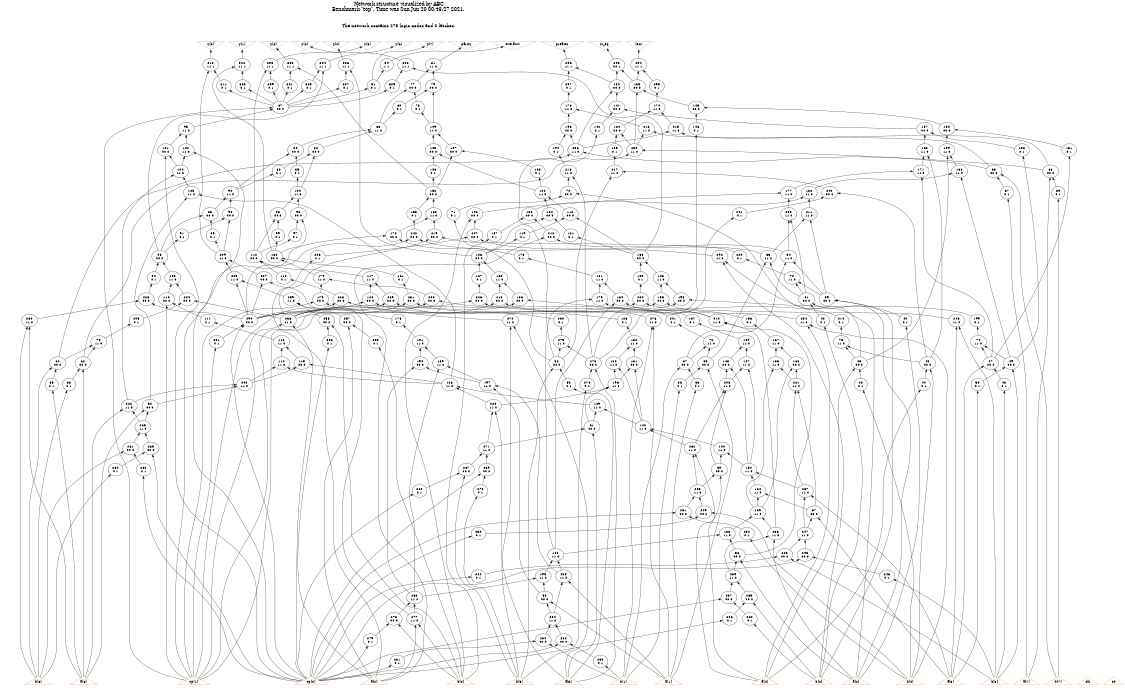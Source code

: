 # Network structure generated by ABC

digraph network {
size = "7.5,10";
center = true;
edge [dir = back];

{
  node [shape = plaintext];
  edge [style = invis];
  LevelTitle1 [label=""];
  LevelTitle2 [label=""];
  Level30 [label = ""];
  Level29 [label = ""];
  Level28 [label = ""];
  Level27 [label = ""];
  Level26 [label = ""];
  Level25 [label = ""];
  Level24 [label = ""];
  Level23 [label = ""];
  Level22 [label = ""];
  Level21 [label = ""];
  Level20 [label = ""];
  Level19 [label = ""];
  Level18 [label = ""];
  Level17 [label = ""];
  Level16 [label = ""];
  Level15 [label = ""];
  Level14 [label = ""];
  Level13 [label = ""];
  Level12 [label = ""];
  Level11 [label = ""];
  Level10 [label = ""];
  Level9 [label = ""];
  Level8 [label = ""];
  Level7 [label = ""];
  Level6 [label = ""];
  Level5 [label = ""];
  Level4 [label = ""];
  Level3 [label = ""];
  Level2 [label = ""];
  Level1 [label = ""];
  Level0 [label = ""];
  LevelTitle1 ->  LevelTitle2 ->  Level30 ->  Level29 ->  Level28 ->  Level27 ->  Level26 ->  Level25 ->  Level24 ->  Level23 ->  Level22 ->  Level21 ->  Level20 ->  Level19 ->  Level18 ->  Level17 ->  Level16 ->  Level15 ->  Level14 ->  Level13 ->  Level12 ->  Level11 ->  Level10 ->  Level9 ->  Level8 ->  Level7 ->  Level6 ->  Level5 ->  Level4 ->  Level3 ->  Level2 ->  Level1 ->  Level0;
}

{
  rank = same;
  LevelTitle1;
  title1 [shape=plaintext,
          fontsize=20,
          fontname = "Times-Roman",
          label="Network structure visualized by ABC\nBenchmark \"top\". Time was Sun Jun 20 00:43:27 2021. "
         ];
}

{
  rank = same;
  LevelTitle2;
  title2 [shape=plaintext,
          fontsize=18,
          fontname = "Times-Roman",
          label="The network contains 278 logic nodes and 0 latches.\n"
         ];
}

{
  rank = same;
  Level30;
  Node21 [label = "y[0]", shape = invtriangle, color = coral, fillcolor = coral];
  Node22 [label = "y[1]", shape = invtriangle, color = coral, fillcolor = coral];
  Node23 [label = "y[2]", shape = invtriangle, color = coral, fillcolor = coral];
  Node24 [label = "y[3]", shape = invtriangle, color = coral, fillcolor = coral];
  Node25 [label = "y[4]", shape = invtriangle, color = coral, fillcolor = coral];
  Node26 [label = "y[5]", shape = invtriangle, color = coral, fillcolor = coral];
  Node27 [label = "y[6]", shape = invtriangle, color = coral, fillcolor = coral];
  Node28 [label = "y[7]", shape = invtriangle, color = coral, fillcolor = coral];
  Node29 [label = "parity", shape = invtriangle, color = coral, fillcolor = coral];
  Node30 [label = "overflow", shape = invtriangle, color = coral, fillcolor = coral];
  Node31 [label = "greater", shape = invtriangle, color = coral, fillcolor = coral];
  Node32 [label = "is_eq", shape = invtriangle, color = coral, fillcolor = coral];
  Node33 [label = "less", shape = invtriangle, color = coral, fillcolor = coral];
}

{
  rank = same;
  Level29;
  Node34 [label = "34\n1 1", shape = ellipse];
  Node81 [label = "81\n11 0", shape = ellipse];
  Node293 [label = "293\n00 1", shape = ellipse];
  Node294 [label = "294\n11 1", shape = ellipse];
  Node296 [label = "296\n11 1", shape = ellipse];
  Node298 [label = "298\n11 1", shape = ellipse];
  Node300 [label = "300\n11 1", shape = ellipse];
  Node302 [label = "302\n11 1", shape = ellipse];
  Node304 [label = "304\n11 1", shape = ellipse];
  Node306 [label = "306\n11 1", shape = ellipse];
  Node308 [label = "308\n11 1", shape = ellipse];
  Node310 [label = "310\n11 1", shape = ellipse];
}

{
  rank = same;
  Level28;
  Node51 [label = "51\n0 1", shape = ellipse];
  Node77 [label = "77\n00 0", shape = ellipse];
  Node79 [label = "79\n00 0", shape = ellipse];
  Node134 [label = "134\n00 0", shape = ellipse];
  Node135 [label = "135\n00 0", shape = ellipse];
  Node295 [label = "295\n0 1", shape = ellipse];
  Node297 [label = "297\n0 1", shape = ellipse];
  Node299 [label = "299\n0 1", shape = ellipse];
  Node301 [label = "301\n0 1", shape = ellipse];
  Node303 [label = "303\n0 1", shape = ellipse];
  Node305 [label = "305\n0 1", shape = ellipse];
  Node307 [label = "307\n0 1", shape = ellipse];
  Node309 [label = "309\n0 1", shape = ellipse];
  Node311 [label = "311\n0 1", shape = ellipse];
}

{
  rank = same;
  Level27;
  Node78 [label = "78\n0 1", shape = ellipse];
  Node80 [label = "80\n0 1", shape = ellipse];
  Node87 [label = "87\n00 0", shape = ellipse];
  Node141 [label = "141\n00 0", shape = ellipse];
  Node145 [label = "145\n00 0", shape = ellipse];
  Node174 [label = "174\n11 0", shape = ellipse];
  Node178 [label = "178\n11 0", shape = ellipse];
}

{
  rank = same;
  Level26;
  Node86 [label = "86\n11 0", shape = ellipse];
  Node95 [label = "95\n11 0", shape = ellipse];
  Node109 [label = "109\n11 0", shape = ellipse];
  Node142 [label = "142\n0 1", shape = ellipse];
  Node146 [label = "146\n0 1", shape = ellipse];
  Node150 [label = "150\n00 0", shape = ellipse];
  Node157 [label = "157\n00 0", shape = ellipse];
  Node184 [label = "184\n00 0", shape = ellipse];
  Node193 [label = "193\n00 0", shape = ellipse];
  Node215 [label = "215\n11 0", shape = ellipse];
  Node216 [label = "216\n11 0", shape = ellipse];
}

{
  rank = same;
  Level25;
  Node82 [label = "82\n00 0", shape = ellipse];
  Node84 [label = "84\n00 0", shape = ellipse];
  Node101 [label = "101\n00 0", shape = ellipse];
  Node102 [label = "102\n11 0", shape = ellipse];
  Node105 [label = "105\n00 0", shape = ellipse];
  Node107 [label = "107\n00 0", shape = ellipse];
  Node151 [label = "151\n0 1", shape = ellipse];
  Node158 [label = "158\n0 1", shape = ellipse];
  Node159 [label = "159\n11 0", shape = ellipse];
  Node163 [label = "163\n11 0", shape = ellipse];
  Node185 [label = "185\n0 1", shape = ellipse];
  Node194 [label = "194\n0 1", shape = ellipse];
  Node236 [label = "236\n11 0", shape = ellipse];
  Node239 [label = "239\n11 0", shape = ellipse];
}

{
  rank = same;
  Level24;
  Node66 [label = "66\n00 0", shape = ellipse];
  Node68 [label = "68\n00 0", shape = ellipse];
  Node83 [label = "83\n0 1", shape = ellipse];
  Node85 [label = "85\n0 1", shape = ellipse];
  Node104 [label = "104\n11 0", shape = ellipse];
  Node106 [label = "106\n0 1", shape = ellipse];
  Node108 [label = "108\n0 1", shape = ellipse];
  Node168 [label = "168\n11 0", shape = ellipse];
  Node171 [label = "171\n11 0", shape = ellipse];
  Node217 [label = "217\n11 0", shape = ellipse];
  Node218 [label = "218\n11 0", shape = ellipse];
}

{
  rank = same;
  Level23;
  Node67 [label = "67\n0 1", shape = ellipse];
  Node69 [label = "69\n0 1", shape = ellipse];
  Node70 [label = "70\n00 0", shape = ellipse];
  Node92 [label = "92\n11 0", shape = ellipse];
  Node100 [label = "100\n11 0", shape = ellipse];
  Node122 [label = "122\n11 0", shape = ellipse];
  Node123 [label = "123\n11 0", shape = ellipse];
  Node152 [label = "152\n00 0", shape = ellipse];
  Node177 [label = "177\n11 0", shape = ellipse];
  Node182 [label = "182\n11 0", shape = ellipse];
  Node240 [label = "240\n00 0", shape = ellipse];
}

{
  rank = same;
  Level22;
  Node71 [label = "71\n0 1", shape = ellipse];
  Node88 [label = "88\n00 0", shape = ellipse];
  Node90 [label = "90\n00 0", shape = ellipse];
  Node96 [label = "96\n00 0", shape = ellipse];
  Node98 [label = "98\n00 0", shape = ellipse];
  Node118 [label = "118\n00 0", shape = ellipse];
  Node120 [label = "120\n00 0", shape = ellipse];
  Node153 [label = "153\n0 1", shape = ellipse];
  Node162 [label = "162\n11 0", shape = ellipse];
  Node186 [label = "186\n00 0", shape = ellipse];
  Node192 [label = "192\n00 0", shape = ellipse];
  Node203 [label = "203\n11 0", shape = ellipse];
  Node211 [label = "211\n11 0", shape = ellipse];
  Node241 [label = "241\n0 1", shape = ellipse];
}

{
  rank = same;
  Level21;
  Node89 [label = "89\n0 1", shape = ellipse];
  Node91 [label = "91\n0 1", shape = ellipse];
  Node97 [label = "97\n0 1", shape = ellipse];
  Node99 [label = "99\n0 1", shape = ellipse];
  Node119 [label = "119\n0 1", shape = ellipse];
  Node121 [label = "121\n0 1", shape = ellipse];
  Node172 [label = "172\n00 0", shape = ellipse];
  Node187 [label = "187\n0 1", shape = ellipse];
  Node207 [label = "207\n00 0", shape = ellipse];
  Node212 [label = "212\n00 0", shape = ellipse];
  Node219 [label = "219\n00 0", shape = ellipse];
  Node242 [label = "242\n00 0", shape = ellipse];
}

{
  rank = same;
  Level20;
  Node54 [label = "54\n11 0", shape = ellipse];
  Node55 [label = "55\n11 0", shape = ellipse];
  Node93 [label = "93\n00 0", shape = ellipse];
  Node112 [label = "112\n00 0", shape = ellipse];
  Node126 [label = "126\n00 0", shape = ellipse];
  Node138 [label = "138\n00 0", shape = ellipse];
  Node160 [label = "160\n00 0", shape = ellipse];
  Node173 [label = "173\n0 1", shape = ellipse];
  Node208 [label = "208\n0 1", shape = ellipse];
  Node209 [label = "209\n11 0", shape = ellipse];
  Node220 [label = "220\n0 1", shape = ellipse];
  Node292 [label = "292\n11 0", shape = ellipse];
}

{
  rank = same;
  Level19;
  Node72 [label = "72\n11 0", shape = ellipse];
  Node94 [label = "94\n0 1", shape = ellipse];
  Node103 [label = "103\n11 0", shape = ellipse];
  Node113 [label = "113\n0 1", shape = ellipse];
  Node117 [label = "117\n11 0", shape = ellipse];
  Node127 [label = "127\n0 1", shape = ellipse];
  Node133 [label = "133\n11 0", shape = ellipse];
  Node139 [label = "139\n0 1", shape = ellipse];
  Node143 [label = "143\n11 0", shape = ellipse];
  Node161 [label = "161\n0 1", shape = ellipse];
  Node170 [label = "170\n11 0", shape = ellipse];
  Node181 [label = "181\n11 0", shape = ellipse];
  Node225 [label = "225\n11 0", shape = ellipse];
  Node227 [label = "227\n00 0", shape = ellipse];
}

{
  rank = same;
  Level18;
  Node39 [label = "39\n00 0", shape = ellipse];
  Node41 [label = "41\n00 0", shape = ellipse];
  Node110 [label = "110\n00 0", shape = ellipse];
  Node124 [label = "124\n00 0", shape = ellipse];
  Node136 [label = "136\n00 0", shape = ellipse];
  Node155 [label = "155\n00 0", shape = ellipse];
  Node175 [label = "175\n00 0", shape = ellipse];
  Node179 [label = "179\n11 0", shape = ellipse];
  Node180 [label = "180\n00 0", shape = ellipse];
  Node198 [label = "198\n00 0", shape = ellipse];
  Node200 [label = "200\n00 0", shape = ellipse];
  Node204 [label = "204\n00 0", shape = ellipse];
  Node213 [label = "213\n00 0", shape = ellipse];
  Node223 [label = "223\n00 0", shape = ellipse];
  Node226 [label = "226\n00 0", shape = ellipse];
  Node228 [label = "228\n00 0", shape = ellipse];
  Node229 [label = "229\n00 0", shape = ellipse];
  Node231 [label = "231\n00 0", shape = ellipse];
  Node234 [label = "234\n00 0", shape = ellipse];
  Node259 [label = "259\n11 0", shape = ellipse];
}

{
  rank = same;
  Level17;
  Node40 [label = "40\n0 1", shape = ellipse];
  Node42 [label = "42\n0 1", shape = ellipse];
  Node111 [label = "111\n0 1", shape = ellipse];
  Node125 [label = "125\n0 1", shape = ellipse];
  Node137 [label = "137\n0 1", shape = ellipse];
  Node156 [label = "156\n0 1", shape = ellipse];
  Node176 [label = "176\n0 1", shape = ellipse];
  Node199 [label = "199\n0 1", shape = ellipse];
  Node201 [label = "201\n0 1", shape = ellipse];
  Node205 [label = "205\n0 1", shape = ellipse];
  Node210 [label = "210\n11 0", shape = ellipse];
  Node214 [label = "214\n0 1", shape = ellipse];
  Node230 [label = "230\n0 1", shape = ellipse];
  Node248 [label = "248\n11 0", shape = ellipse];
  Node254 [label = "254\n11 0", shape = ellipse];
  Node255 [label = "255\n00 0", shape = ellipse];
  Node257 [label = "257\n00 0", shape = ellipse];
  Node260 [label = "260\n11 0", shape = ellipse];
  Node266 [label = "266\n11 0", shape = ellipse];
  Node272 [label = "272\n11 0", shape = ellipse];
  Node276 [label = "276\n11 0", shape = ellipse];
  Node290 [label = "290\n00 0", shape = ellipse];
}

{
  rank = same;
  Level16;
  Node73 [label = "73\n11 0", shape = ellipse];
  Node74 [label = "74\n11 0", shape = ellipse];
  Node75 [label = "75\n11 0", shape = ellipse];
  Node76 [label = "76\n11 0", shape = ellipse];
  Node116 [label = "116\n11 0", shape = ellipse];
  Node132 [label = "132\n11 0", shape = ellipse];
  Node149 [label = "149\n11 0", shape = ellipse];
  Node167 [label = "167\n11 0", shape = ellipse];
  Node191 [label = "191\n11 0", shape = ellipse];
  Node256 [label = "256\n0 1", shape = ellipse];
  Node258 [label = "258\n0 1", shape = ellipse];
  Node275 [label = "275\n11 0", shape = ellipse];
  Node291 [label = "291\n0 1", shape = ellipse];
}

{
  rank = same;
  Level15;
  Node35 [label = "35\n00 0", shape = ellipse];
  Node37 [label = "37\n00 0", shape = ellipse];
  Node43 [label = "43\n00 0", shape = ellipse];
  Node45 [label = "45\n00 0", shape = ellipse];
  Node47 [label = "47\n00 0", shape = ellipse];
  Node49 [label = "49\n00 0", shape = ellipse];
  Node52 [label = "52\n00 0", shape = ellipse];
  Node62 [label = "62\n00 0", shape = ellipse];
  Node64 [label = "64\n00 0", shape = ellipse];
  Node114 [label = "114\n11 0", shape = ellipse];
  Node115 [label = "115\n00 0", shape = ellipse];
  Node130 [label = "130\n11 0", shape = ellipse];
  Node131 [label = "131\n00 0", shape = ellipse];
  Node147 [label = "147\n11 0", shape = ellipse];
  Node148 [label = "148\n00 0", shape = ellipse];
  Node165 [label = "165\n11 0", shape = ellipse];
  Node166 [label = "166\n00 0", shape = ellipse];
  Node189 [label = "189\n11 0", shape = ellipse];
  Node190 [label = "190\n00 0", shape = ellipse];
  Node273 [label = "273\n00 0", shape = ellipse];
}

{
  rank = same;
  Level14;
  Node36 [label = "36\n0 1", shape = ellipse];
  Node38 [label = "38\n0 1", shape = ellipse];
  Node44 [label = "44\n0 1", shape = ellipse];
  Node46 [label = "46\n0 1", shape = ellipse];
  Node48 [label = "48\n0 1", shape = ellipse];
  Node50 [label = "50\n0 1", shape = ellipse];
  Node53 [label = "53\n0 1", shape = ellipse];
  Node63 [label = "63\n0 1", shape = ellipse];
  Node65 [label = "65\n0 1", shape = ellipse];
  Node128 [label = "128\n11 0", shape = ellipse];
  Node196 [label = "196\n11 0", shape = ellipse];
  Node197 [label = "197\n11 0", shape = ellipse];
  Node202 [label = "202\n11 0", shape = ellipse];
  Node206 [label = "206\n11 0", shape = ellipse];
  Node221 [label = "221\n11 0", shape = ellipse];
  Node274 [label = "274\n0 1", shape = ellipse];
}

{
  rank = same;
  Level13;
  Node60 [label = "60\n00 0", shape = ellipse];
  Node129 [label = "129\n11 0", shape = ellipse];
  Node222 [label = "222\n11 0", shape = ellipse];
  Node224 [label = "224\n11 0", shape = ellipse];
}

{
  rank = same;
  Level12;
  Node61 [label = "61\n00 0", shape = ellipse];
  Node140 [label = "140\n11 0", shape = ellipse];
  Node265 [label = "265\n11 0", shape = ellipse];
}

{
  rank = same;
  Level11;
  Node144 [label = "144\n11 0", shape = ellipse];
  Node232 [label = "232\n11 0", shape = ellipse];
  Node261 [label = "261\n00 0", shape = ellipse];
  Node263 [label = "263\n00 0", shape = ellipse];
  Node271 [label = "271\n11 0", shape = ellipse];
}

{
  rank = same;
  Level10;
  Node59 [label = "59\n00 0", shape = ellipse];
  Node154 [label = "154\n11 0", shape = ellipse];
  Node262 [label = "262\n0 1", shape = ellipse];
  Node264 [label = "264\n0 1", shape = ellipse];
  Node267 [label = "267\n00 0", shape = ellipse];
  Node269 [label = "269\n00 0", shape = ellipse];
}

{
  rank = same;
  Level9;
  Node164 [label = "164\n11 0", shape = ellipse];
  Node237 [label = "237\n11 0", shape = ellipse];
  Node253 [label = "253\n11 0", shape = ellipse];
  Node268 [label = "268\n0 1", shape = ellipse];
  Node270 [label = "270\n0 1", shape = ellipse];
}

{
  rank = same;
  Level8;
  Node57 [label = "57\n00 0", shape = ellipse];
  Node169 [label = "169\n11 0", shape = ellipse];
  Node249 [label = "249\n00 0", shape = ellipse];
  Node251 [label = "251\n00 0", shape = ellipse];
}

{
  rank = same;
  Level7;
  Node183 [label = "183\n11 0", shape = ellipse];
  Node238 [label = "238\n11 0", shape = ellipse];
  Node247 [label = "247\n11 0", shape = ellipse];
  Node250 [label = "250\n0 1", shape = ellipse];
  Node252 [label = "252\n0 1", shape = ellipse];
}

{
  rank = same;
  Level6;
  Node56 [label = "56\n00 0", shape = ellipse];
  Node188 [label = "188\n11 0", shape = ellipse];
  Node243 [label = "243\n00 0", shape = ellipse];
  Node245 [label = "245\n00 0", shape = ellipse];
}

{
  rank = same;
  Level5;
  Node195 [label = "195\n11 0", shape = ellipse];
  Node235 [label = "235\n11 0", shape = ellipse];
  Node244 [label = "244\n0 1", shape = ellipse];
  Node246 [label = "246\n0 1", shape = ellipse];
  Node289 [label = "289\n11 0", shape = ellipse];
}

{
  rank = same;
  Level4;
  Node58 [label = "58\n00 0", shape = ellipse];
  Node233 [label = "233\n11 0", shape = ellipse];
  Node285 [label = "285\n00 0", shape = ellipse];
  Node287 [label = "287\n00 0", shape = ellipse];
}

{
  rank = same;
  Level3;
  Node277 [label = "277\n11 0", shape = ellipse];
  Node278 [label = "278\n00 0", shape = ellipse];
  Node284 [label = "284\n11 0", shape = ellipse];
  Node286 [label = "286\n0 1", shape = ellipse];
  Node288 [label = "288\n0 1", shape = ellipse];
}

{
  rank = same;
  Level2;
  Node279 [label = "279\n0 1", shape = ellipse];
  Node280 [label = "280\n00 0", shape = ellipse];
  Node282 [label = "282\n00 0", shape = ellipse];
}

{
  rank = same;
  Level1;
  Node281 [label = "281\n0 1", shape = ellipse];
  Node283 [label = "283\n0 1", shape = ellipse];
}

{
  rank = same;
  Level0;
  Node1 [label = "clk", shape = triangle, color = coral, fillcolor = coral];
  Node2 [label = "oe", shape = triangle, color = coral, fillcolor = coral];
  Node3 [label = "a[0]", shape = triangle, color = coral, fillcolor = coral];
  Node4 [label = "a[1]", shape = triangle, color = coral, fillcolor = coral];
  Node5 [label = "a[2]", shape = triangle, color = coral, fillcolor = coral];
  Node6 [label = "a[3]", shape = triangle, color = coral, fillcolor = coral];
  Node7 [label = "a[4]", shape = triangle, color = coral, fillcolor = coral];
  Node8 [label = "a[5]", shape = triangle, color = coral, fillcolor = coral];
  Node9 [label = "a[6]", shape = triangle, color = coral, fillcolor = coral];
  Node10 [label = "a[7]", shape = triangle, color = coral, fillcolor = coral];
  Node11 [label = "b[0]", shape = triangle, color = coral, fillcolor = coral];
  Node12 [label = "b[1]", shape = triangle, color = coral, fillcolor = coral];
  Node13 [label = "b[2]", shape = triangle, color = coral, fillcolor = coral];
  Node14 [label = "b[3]", shape = triangle, color = coral, fillcolor = coral];
  Node15 [label = "b[4]", shape = triangle, color = coral, fillcolor = coral];
  Node16 [label = "b[5]", shape = triangle, color = coral, fillcolor = coral];
  Node17 [label = "b[6]", shape = triangle, color = coral, fillcolor = coral];
  Node18 [label = "b[7]", shape = triangle, color = coral, fillcolor = coral];
  Node19 [label = "op[0]", shape = triangle, color = coral, fillcolor = coral];
  Node20 [label = "op[1]", shape = triangle, color = coral, fillcolor = coral];
}

title1 -> title2 [style = invis];
title2 -> Node21 [style = invis];
title2 -> Node22 [style = invis];
title2 -> Node23 [style = invis];
title2 -> Node24 [style = invis];
title2 -> Node25 [style = invis];
title2 -> Node26 [style = invis];
title2 -> Node27 [style = invis];
title2 -> Node28 [style = invis];
title2 -> Node29 [style = invis];
title2 -> Node30 [style = invis];
title2 -> Node31 [style = invis];
title2 -> Node32 [style = invis];
title2 -> Node33 [style = invis];
Node21 -> Node22 [style = invis];
Node22 -> Node23 [style = invis];
Node23 -> Node24 [style = invis];
Node24 -> Node25 [style = invis];
Node25 -> Node26 [style = invis];
Node26 -> Node27 [style = invis];
Node27 -> Node28 [style = invis];
Node28 -> Node29 [style = invis];
Node29 -> Node30 [style = invis];
Node30 -> Node31 [style = invis];
Node31 -> Node32 [style = invis];
Node32 -> Node33 [style = invis];
Node21 -> Node310 [style = solid];
Node22 -> Node302 [style = solid];
Node23 -> Node300 [style = solid];
Node24 -> Node308 [style = solid];
Node25 -> Node306 [style = solid];
Node26 -> Node298 [style = solid];
Node27 -> Node304 [style = solid];
Node28 -> Node51 [style = solid];
Node29 -> Node81 [style = solid];
Node30 -> Node34 [style = solid];
Node31 -> Node296 [style = solid];
Node32 -> Node293 [style = solid];
Node33 -> Node294 [style = solid];
Node34 -> Node51 [style = solid];
Node35 -> Node36 [style = solid];
Node35 -> Node4 [style = solid];
Node36 -> Node12 [style = solid];
Node37 -> Node12 [style = solid];
Node37 -> Node38 [style = solid];
Node38 -> Node4 [style = solid];
Node39 -> Node13 [style = solid];
Node39 -> Node40 [style = solid];
Node40 -> Node5 [style = solid];
Node41 -> Node42 [style = solid];
Node41 -> Node5 [style = solid];
Node42 -> Node13 [style = solid];
Node43 -> Node15 [style = solid];
Node43 -> Node44 [style = solid];
Node44 -> Node7 [style = solid];
Node45 -> Node46 [style = solid];
Node45 -> Node7 [style = solid];
Node46 -> Node15 [style = solid];
Node47 -> Node48 [style = solid];
Node47 -> Node6 [style = solid];
Node48 -> Node14 [style = solid];
Node49 -> Node14 [style = solid];
Node49 -> Node50 [style = solid];
Node50 -> Node6 [style = solid];
Node51 -> Node87 [style = solid];
Node52 -> Node16 [style = solid];
Node52 -> Node53 [style = solid];
Node53 -> Node8 [style = solid];
Node54 -> Node39 [style = solid];
Node54 -> Node37 [style = solid];
Node55 -> Node41 [style = solid];
Node55 -> Node35 [style = solid];
Node56 -> Node5 [style = solid];
Node56 -> Node289 [style = solid];
Node57 -> Node247 [style = solid];
Node57 -> Node6 [style = solid];
Node58 -> Node284 [style = solid];
Node58 -> Node4 [style = solid];
Node59 -> Node7 [style = solid];
Node59 -> Node253 [style = solid];
Node60 -> Node265 [style = solid];
Node60 -> Node9 [style = solid];
Node61 -> Node271 [style = solid];
Node61 -> Node8 [style = solid];
Node62 -> Node63 [style = solid];
Node62 -> Node9 [style = solid];
Node63 -> Node17 [style = solid];
Node64 -> Node17 [style = solid];
Node64 -> Node65 [style = solid];
Node65 -> Node9 [style = solid];
Node66 -> Node18 [style = solid];
Node66 -> Node67 [style = solid];
Node67 -> Node10 [style = solid];
Node68 -> Node69 [style = solid];
Node68 -> Node10 [style = solid];
Node69 -> Node18 [style = solid];
Node70 -> Node45 [style = solid];
Node70 -> Node71 [style = solid];
Node71 -> Node52 [style = solid];
Node72 -> Node39 [style = solid];
Node72 -> Node41 [style = solid];
Node73 -> Node62 [style = solid];
Node73 -> Node64 [style = solid];
Node74 -> Node47 [style = solid];
Node74 -> Node49 [style = solid];
Node75 -> Node43 [style = solid];
Node75 -> Node45 [style = solid];
Node76 -> Node35 [style = solid];
Node76 -> Node37 [style = solid];
Node77 -> Node78 [style = solid];
Node77 -> Node86 [style = solid];
Node78 -> Node109 [style = solid];
Node79 -> Node109 [style = solid];
Node79 -> Node80 [style = solid];
Node80 -> Node86 [style = solid];
Node81 -> Node77 [style = solid];
Node81 -> Node79 [style = solid];
Node82 -> Node83 [style = solid];
Node82 -> Node100 [style = solid];
Node83 -> Node92 [style = solid];
Node84 -> Node92 [style = solid];
Node84 -> Node85 [style = solid];
Node85 -> Node100 [style = solid];
Node86 -> Node82 [style = solid];
Node86 -> Node84 [style = solid];
Node87 -> Node95 [style = solid];
Node87 -> Node20 [style = solid];
Node88 -> Node89 [style = solid];
Node88 -> Node93 [style = solid];
Node89 -> Node209 [style = solid];
Node90 -> Node209 [style = solid];
Node90 -> Node91 [style = solid];
Node91 -> Node93 [style = solid];
Node92 -> Node88 [style = solid];
Node92 -> Node90 [style = solid];
Node93 -> Node94 [style = solid];
Node93 -> Node103 [style = solid];
Node94 -> Node223 [style = solid];
Node95 -> Node101 [style = solid];
Node95 -> Node102 [style = solid];
Node96 -> Node97 [style = solid];
Node96 -> Node160 [style = solid];
Node97 -> Node112 [style = solid];
Node98 -> Node112 [style = solid];
Node98 -> Node99 [style = solid];
Node99 -> Node160 [style = solid];
Node100 -> Node96 [style = solid];
Node100 -> Node98 [style = solid];
Node101 -> Node104 [style = solid];
Node101 -> Node19 [style = solid];
Node102 -> Node104 [style = solid];
Node102 -> Node19 [style = solid];
Node103 -> Node110 [style = solid];
Node103 -> Node204 [style = solid];
Node104 -> Node222 [style = solid];
Node104 -> Node123 [style = solid];
Node105 -> Node106 [style = solid];
Node105 -> Node122 [style = solid];
Node106 -> Node152 [style = solid];
Node107 -> Node152 [style = solid];
Node107 -> Node108 [style = solid];
Node108 -> Node122 [style = solid];
Node109 -> Node105 [style = solid];
Node109 -> Node107 [style = solid];
Node110 -> Node111 [style = solid];
Node110 -> Node20 [style = solid];
Node111 -> Node116 [style = solid];
Node112 -> Node113 [style = solid];
Node112 -> Node117 [style = solid];
Node113 -> Node228 [style = solid];
Node114 -> Node202 [style = solid];
Node114 -> Node128 [style = solid];
Node115 -> Node202 [style = solid];
Node115 -> Node128 [style = solid];
Node116 -> Node114 [style = solid];
Node116 -> Node115 [style = solid];
Node117 -> Node124 [style = solid];
Node117 -> Node229 [style = solid];
Node118 -> Node119 [style = solid];
Node118 -> Node138 [style = solid];
Node119 -> Node126 [style = solid];
Node120 -> Node126 [style = solid];
Node120 -> Node121 [style = solid];
Node121 -> Node138 [style = solid];
Node122 -> Node118 [style = solid];
Node122 -> Node120 [style = solid];
Node123 -> Node60 [style = solid];
Node123 -> Node128 [style = solid];
Node124 -> Node125 [style = solid];
Node124 -> Node20 [style = solid];
Node125 -> Node132 [style = solid];
Node126 -> Node127 [style = solid];
Node126 -> Node133 [style = solid];
Node127 -> Node226 [style = solid];
Node128 -> Node224 [style = solid];
Node128 -> Node129 [style = solid];
Node129 -> Node61 [style = solid];
Node129 -> Node140 [style = solid];
Node130 -> Node196 [style = solid];
Node130 -> Node140 [style = solid];
Node131 -> Node196 [style = solid];
Node131 -> Node140 [style = solid];
Node132 -> Node130 [style = solid];
Node132 -> Node131 [style = solid];
Node133 -> Node136 [style = solid];
Node133 -> Node213 [style = solid];
Node134 -> Node141 [style = solid];
Node134 -> Node236 [style = solid];
Node135 -> Node145 [style = solid];
Node135 -> Node239 [style = solid];
Node136 -> Node137 [style = solid];
Node136 -> Node20 [style = solid];
Node137 -> Node149 [style = solid];
Node138 -> Node139 [style = solid];
Node138 -> Node143 [style = solid];
Node139 -> Node234 [style = solid];
Node140 -> Node232 [style = solid];
Node140 -> Node144 [style = solid];
Node141 -> Node157 [style = solid];
Node141 -> Node142 [style = solid];
Node142 -> Node52 [style = solid];
Node143 -> Node155 [style = solid];
Node143 -> Node198 [style = solid];
Node144 -> Node59 [style = solid];
Node144 -> Node154 [style = solid];
Node145 -> Node150 [style = solid];
Node145 -> Node146 [style = solid];
Node146 -> Node273 [style = solid];
Node147 -> Node206 [style = solid];
Node147 -> Node154 [style = solid];
Node148 -> Node206 [style = solid];
Node148 -> Node154 [style = solid];
Node149 -> Node147 [style = solid];
Node149 -> Node148 [style = solid];
Node150 -> Node159 [style = solid];
Node150 -> Node151 [style = solid];
Node151 -> Node47 [style = solid];
Node152 -> Node153 [style = solid];
Node152 -> Node162 [style = solid];
Node153 -> Node242 [style = solid];
Node154 -> Node237 [style = solid];
Node154 -> Node164 [style = solid];
Node155 -> Node156 [style = solid];
Node155 -> Node20 [style = solid];
Node156 -> Node167 [style = solid];
Node157 -> Node163 [style = solid];
Node157 -> Node158 [style = solid];
Node158 -> Node49 [style = solid];
Node159 -> Node168 [style = solid];
Node159 -> Node45 [style = solid];
Node160 -> Node161 [style = solid];
Node160 -> Node170 [style = solid];
Node161 -> Node231 [style = solid];
Node162 -> Node172 [style = solid];
Node162 -> Node219 [style = solid];
Node163 -> Node171 [style = solid];
Node163 -> Node43 [style = solid];
Node164 -> Node57 [style = solid];
Node164 -> Node169 [style = solid];
Node165 -> Node221 [style = solid];
Node165 -> Node169 [style = solid];
Node166 -> Node221 [style = solid];
Node166 -> Node169 [style = solid];
Node167 -> Node165 [style = solid];
Node167 -> Node166 [style = solid];
Node168 -> Node182 [style = solid];
Node168 -> Node49 [style = solid];
Node169 -> Node238 [style = solid];
Node169 -> Node183 [style = solid];
Node170 -> Node175 [style = solid];
Node170 -> Node200 [style = solid];
Node171 -> Node177 [style = solid];
Node171 -> Node47 [style = solid];
Node172 -> Node173 [style = solid];
Node172 -> Node20 [style = solid];
Node173 -> Node181 [style = solid];
Node174 -> Node184 [style = solid];
Node174 -> Node215 [style = solid];
Node175 -> Node176 [style = solid];
Node175 -> Node20 [style = solid];
Node176 -> Node191 [style = solid];
Node177 -> Node203 [style = solid];
Node177 -> Node192 [style = solid];
Node178 -> Node193 [style = solid];
Node178 -> Node216 [style = solid];
Node179 -> Node210 [style = solid];
Node179 -> Node188 [style = solid];
Node180 -> Node210 [style = solid];
Node180 -> Node188 [style = solid];
Node181 -> Node179 [style = solid];
Node181 -> Node180 [style = solid];
Node182 -> Node211 [style = solid];
Node182 -> Node186 [style = solid];
Node183 -> Node56 [style = solid];
Node183 -> Node188 [style = solid];
Node184 -> Node239 [style = solid];
Node184 -> Node185 [style = solid];
Node185 -> Node217 [style = solid];
Node186 -> Node212 [style = solid];
Node186 -> Node187 [style = solid];
Node187 -> Node11 [style = solid];
Node188 -> Node235 [style = solid];
Node188 -> Node195 [style = solid];
Node189 -> Node233 [style = solid];
Node189 -> Node197 [style = solid];
Node190 -> Node233 [style = solid];
Node190 -> Node197 [style = solid];
Node191 -> Node189 [style = solid];
Node191 -> Node190 [style = solid];
Node192 -> Node207 [style = solid];
Node192 -> Node11 [style = solid];
Node193 -> Node236 [style = solid];
Node193 -> Node194 [style = solid];
Node194 -> Node218 [style = solid];
Node195 -> Node233 [style = solid];
Node195 -> Node58 [style = solid];
Node196 -> Node61 [style = solid];
Node196 -> Node224 [style = solid];
Node197 -> Node58 [style = solid];
Node197 -> Node235 [style = solid];
Node198 -> Node199 [style = solid];
Node198 -> Node266 [style = solid];
Node199 -> Node74 [style = solid];
Node200 -> Node201 [style = solid];
Node200 -> Node266 [style = solid];
Node201 -> Node76 [style = solid];
Node202 -> Node60 [style = solid];
Node202 -> Node222 [style = solid];
Node203 -> Node41 [style = solid];
Node203 -> Node54 [style = solid];
Node204 -> Node205 [style = solid];
Node204 -> Node266 [style = solid];
Node205 -> Node73 [style = solid];
Node206 -> Node59 [style = solid];
Node206 -> Node232 [style = solid];
Node207 -> Node55 [style = solid];
Node207 -> Node208 [style = solid];
Node208 -> Node3 [style = solid];
Node209 -> Node227 [style = solid];
Node209 -> Node225 [style = solid];
Node210 -> Node56 [style = solid];
Node210 -> Node238 [style = solid];
Node211 -> Node39 [style = solid];
Node211 -> Node55 [style = solid];
Node212 -> Node54 [style = solid];
Node212 -> Node3 [style = solid];
Node213 -> Node214 [style = solid];
Node213 -> Node266 [style = solid];
Node214 -> Node75 [style = solid];
Node215 -> Node236 [style = solid];
Node215 -> Node68 [style = solid];
Node216 -> Node239 [style = solid];
Node216 -> Node66 [style = solid];
Node217 -> Node240 [style = solid];
Node217 -> Node52 [style = solid];
Node218 -> Node70 [style = solid];
Node218 -> Node273 [style = solid];
Node219 -> Node220 [style = solid];
Node219 -> Node266 [style = solid];
Node220 -> Node72 [style = solid];
Node221 -> Node57 [style = solid];
Node221 -> Node237 [style = solid];
Node222 -> Node265 [style = solid];
Node222 -> Node9 [style = solid];
Node223 -> Node260 [style = solid];
Node223 -> Node290 [style = solid];
Node224 -> Node271 [style = solid];
Node224 -> Node8 [style = solid];
Node225 -> Node259 [style = solid];
Node225 -> Node290 [style = solid];
Node226 -> Node254 [style = solid];
Node226 -> Node290 [style = solid];
Node227 -> Node277 [style = solid];
Node227 -> Node290 [style = solid];
Node228 -> Node272 [style = solid];
Node228 -> Node290 [style = solid];
Node229 -> Node230 [style = solid];
Node229 -> Node266 [style = solid];
Node230 -> Node275 [style = solid];
Node231 -> Node276 [style = solid];
Node231 -> Node290 [style = solid];
Node232 -> Node253 [style = solid];
Node232 -> Node7 [style = solid];
Node233 -> Node278 [style = solid];
Node233 -> Node277 [style = solid];
Node234 -> Node248 [style = solid];
Node234 -> Node290 [style = solid];
Node235 -> Node284 [style = solid];
Node235 -> Node4 [style = solid];
Node236 -> Node66 [style = solid];
Node236 -> Node64 [style = solid];
Node237 -> Node247 [style = solid];
Node237 -> Node6 [style = solid];
Node238 -> Node289 [style = solid];
Node238 -> Node5 [style = solid];
Node239 -> Node68 [style = solid];
Node239 -> Node62 [style = solid];
Node240 -> Node43 [style = solid];
Node240 -> Node241 [style = solid];
Node241 -> Node273 [style = solid];
Node242 -> Node292 [style = solid];
Node242 -> Node290 [style = solid];
Node243 -> Node244 [style = solid];
Node243 -> Node14 [style = solid];
Node244 -> Node19 [style = solid];
Node245 -> Node19 [style = solid];
Node245 -> Node246 [style = solid];
Node246 -> Node14 [style = solid];
Node247 -> Node243 [style = solid];
Node247 -> Node245 [style = solid];
Node248 -> Node14 [style = solid];
Node248 -> Node6 [style = solid];
Node249 -> Node250 [style = solid];
Node249 -> Node15 [style = solid];
Node250 -> Node19 [style = solid];
Node251 -> Node19 [style = solid];
Node251 -> Node252 [style = solid];
Node252 -> Node15 [style = solid];
Node253 -> Node249 [style = solid];
Node253 -> Node251 [style = solid];
Node254 -> Node15 [style = solid];
Node254 -> Node7 [style = solid];
Node255 -> Node256 [style = solid];
Node255 -> Node11 [style = solid];
Node256 -> Node3 [style = solid];
Node257 -> Node3 [style = solid];
Node257 -> Node258 [style = solid];
Node258 -> Node11 [style = solid];
Node259 -> Node255 [style = solid];
Node259 -> Node257 [style = solid];
Node260 -> Node17 [style = solid];
Node260 -> Node9 [style = solid];
Node261 -> Node262 [style = solid];
Node261 -> Node17 [style = solid];
Node262 -> Node19 [style = solid];
Node263 -> Node19 [style = solid];
Node263 -> Node264 [style = solid];
Node264 -> Node17 [style = solid];
Node265 -> Node261 [style = solid];
Node265 -> Node263 [style = solid];
Node266 -> Node20 [style = solid];
Node266 -> Node19 [style = solid];
Node267 -> Node268 [style = solid];
Node267 -> Node16 [style = solid];
Node268 -> Node19 [style = solid];
Node269 -> Node19 [style = solid];
Node269 -> Node270 [style = solid];
Node270 -> Node16 [style = solid];
Node271 -> Node267 [style = solid];
Node271 -> Node269 [style = solid];
Node272 -> Node16 [style = solid];
Node272 -> Node8 [style = solid];
Node273 -> Node8 [style = solid];
Node273 -> Node274 [style = solid];
Node274 -> Node16 [style = solid];
Node275 -> Node52 [style = solid];
Node275 -> Node273 [style = solid];
Node276 -> Node12 [style = solid];
Node276 -> Node4 [style = solid];
Node277 -> Node3 [style = solid];
Node277 -> Node11 [style = solid];
Node278 -> Node11 [style = solid];
Node278 -> Node279 [style = solid];
Node279 -> Node19 [style = solid];
Node280 -> Node281 [style = solid];
Node280 -> Node12 [style = solid];
Node281 -> Node19 [style = solid];
Node282 -> Node19 [style = solid];
Node282 -> Node283 [style = solid];
Node283 -> Node12 [style = solid];
Node284 -> Node280 [style = solid];
Node284 -> Node282 [style = solid];
Node285 -> Node286 [style = solid];
Node285 -> Node13 [style = solid];
Node286 -> Node19 [style = solid];
Node287 -> Node19 [style = solid];
Node287 -> Node288 [style = solid];
Node288 -> Node13 [style = solid];
Node289 -> Node285 [style = solid];
Node289 -> Node287 [style = solid];
Node290 -> Node291 [style = solid];
Node290 -> Node19 [style = solid];
Node291 -> Node20 [style = solid];
Node292 -> Node13 [style = solid];
Node292 -> Node5 [style = solid];
Node293 -> Node134 [style = solid];
Node293 -> Node135 [style = solid];
Node294 -> Node295 [style = solid];
Node294 -> Node135 [style = solid];
Node295 -> Node174 [style = solid];
Node296 -> Node297 [style = solid];
Node296 -> Node134 [style = solid];
Node297 -> Node178 [style = solid];
Node298 -> Node112 [style = solid];
Node298 -> Node299 [style = solid];
Node299 -> Node87 [style = solid];
Node300 -> Node152 [style = solid];
Node300 -> Node301 [style = solid];
Node301 -> Node87 [style = solid];
Node302 -> Node160 [style = solid];
Node302 -> Node303 [style = solid];
Node303 -> Node87 [style = solid];
Node304 -> Node93 [style = solid];
Node304 -> Node305 [style = solid];
Node305 -> Node87 [style = solid];
Node306 -> Node126 [style = solid];
Node306 -> Node307 [style = solid];
Node307 -> Node87 [style = solid];
Node308 -> Node138 [style = solid];
Node308 -> Node309 [style = solid];
Node309 -> Node87 [style = solid];
Node310 -> Node209 [style = solid];
Node310 -> Node311 [style = solid];
Node311 -> Node87 [style = solid];
}

